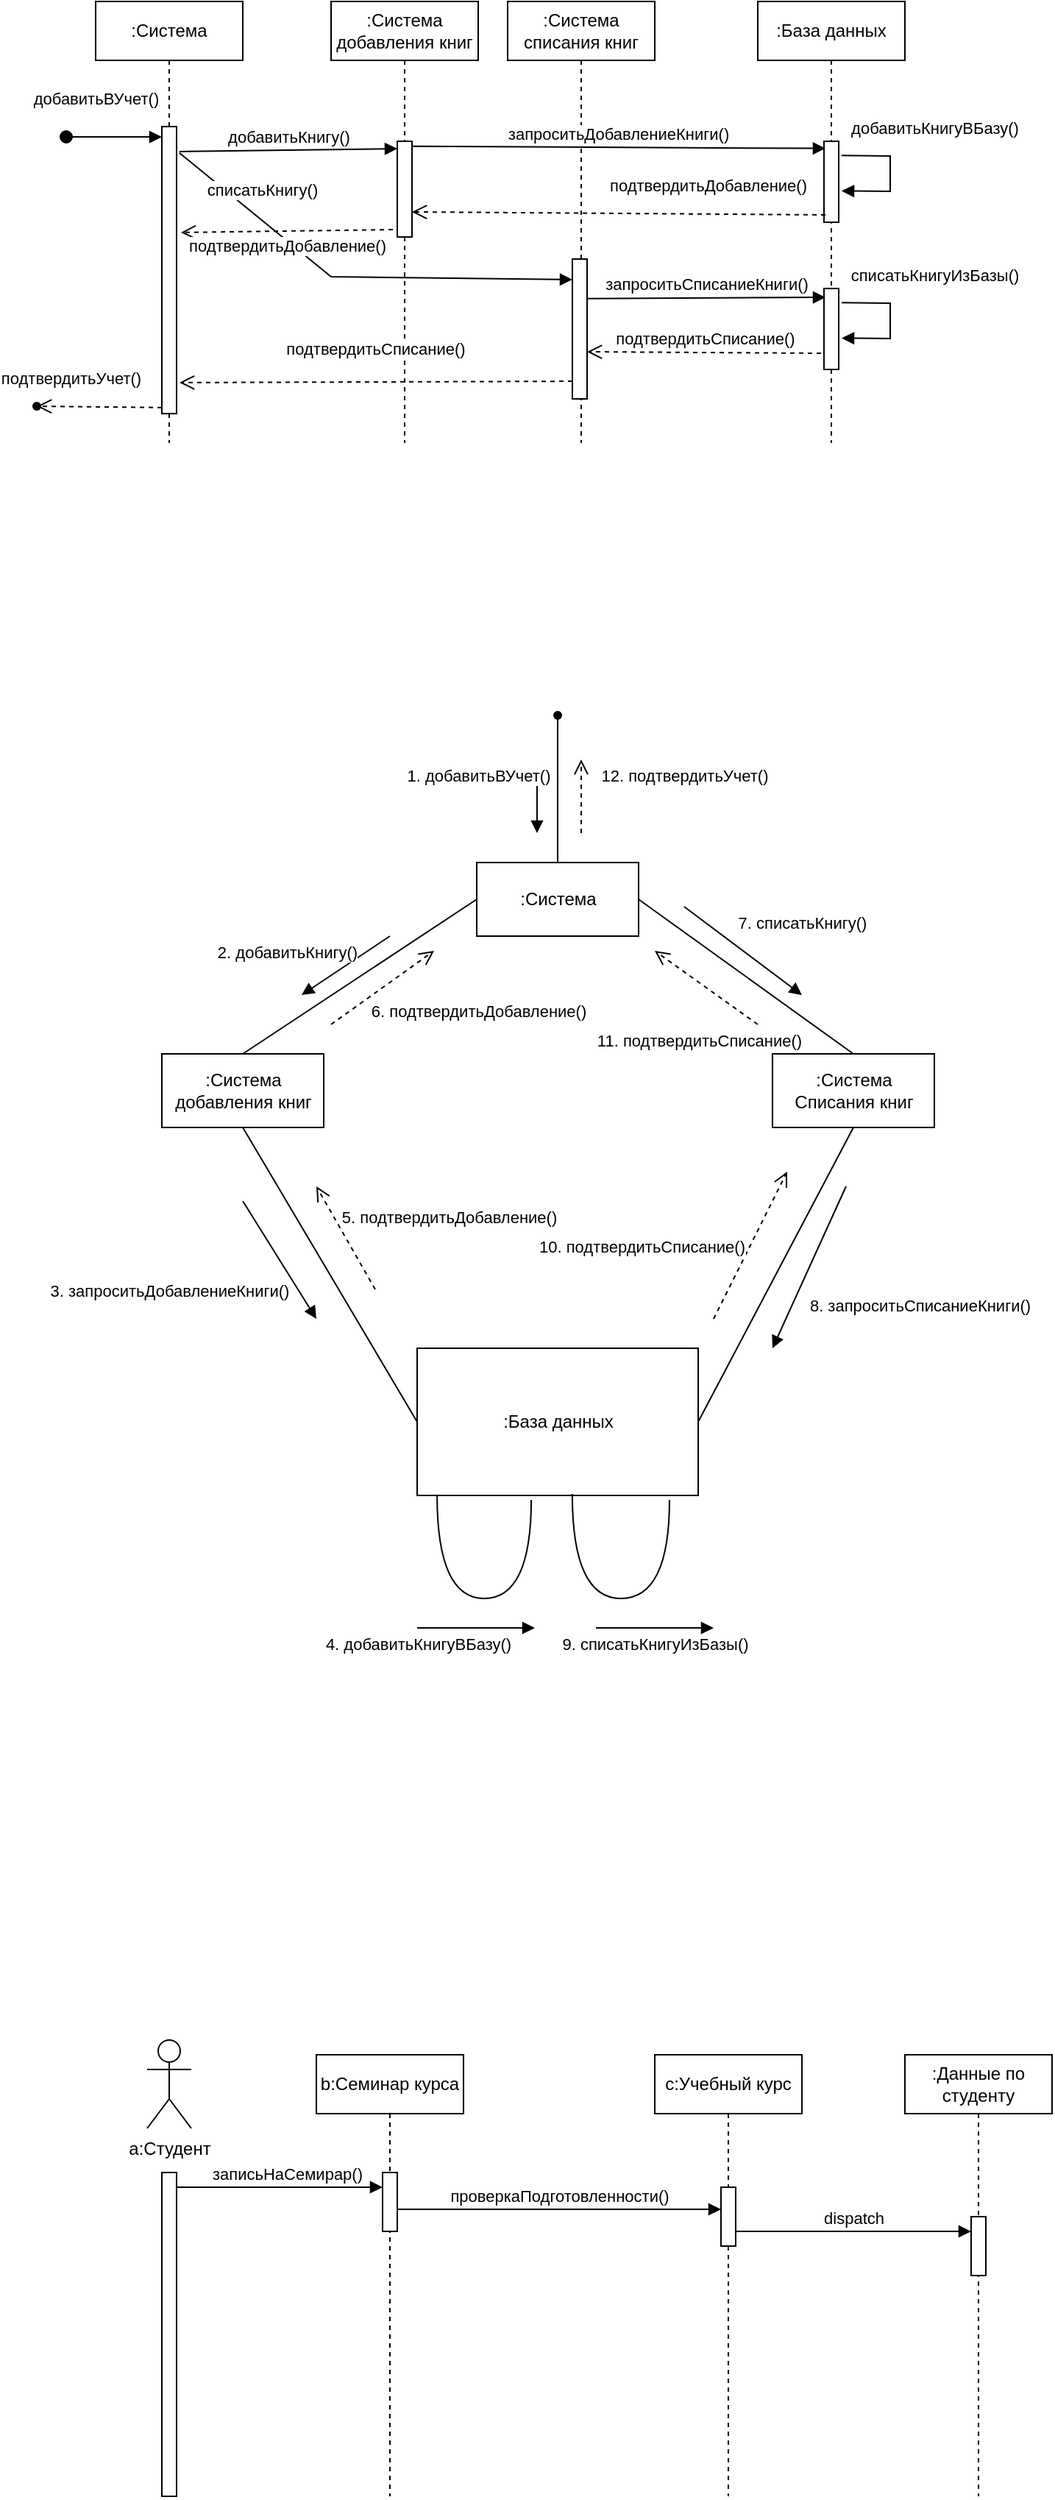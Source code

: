 <mxfile version="21.0.6" type="github">
  <diagram id="tuKGfG5eKeDsHUazF-pp" name="Страница 1">
    <mxGraphModel dx="493" dy="370" grid="1" gridSize="10" guides="1" tooltips="1" connect="1" arrows="1" fold="1" page="1" pageScale="1" pageWidth="827" pageHeight="1169" math="0" shadow="0">
      <root>
        <mxCell id="0" />
        <mxCell id="1" parent="0" />
        <mxCell id="JLdi7RP3N2sEZm00f1cI-3" value=":Система" style="shape=umlLifeline;perimeter=lifelinePerimeter;whiteSpace=wrap;html=1;container=1;collapsible=0;recursiveResize=0;outlineConnect=0;" parent="1" vertex="1">
          <mxGeometry x="80" y="285" width="100" height="300" as="geometry" />
        </mxCell>
        <mxCell id="JLdi7RP3N2sEZm00f1cI-4" value="" style="html=1;points=[];perimeter=orthogonalPerimeter;" parent="JLdi7RP3N2sEZm00f1cI-3" vertex="1">
          <mxGeometry x="45" y="85" width="10" height="195" as="geometry" />
        </mxCell>
        <mxCell id="JLdi7RP3N2sEZm00f1cI-5" value="добавитьВУчет()" style="html=1;verticalAlign=bottom;startArrow=oval;startFill=1;endArrow=block;startSize=8;rounded=0;entryX=0;entryY=0.036;entryDx=0;entryDy=0;entryPerimeter=0;" parent="1" target="JLdi7RP3N2sEZm00f1cI-4" edge="1">
          <mxGeometry x="-0.385" y="17" width="60" relative="1" as="geometry">
            <mxPoint x="60" y="377" as="sourcePoint" />
            <mxPoint x="160" y="380" as="targetPoint" />
            <mxPoint as="offset" />
          </mxGeometry>
        </mxCell>
        <mxCell id="JLdi7RP3N2sEZm00f1cI-6" value=":Система добавления книг" style="shape=umlLifeline;perimeter=lifelinePerimeter;whiteSpace=wrap;html=1;container=1;collapsible=0;recursiveResize=0;outlineConnect=0;" parent="1" vertex="1">
          <mxGeometry x="240" y="285" width="100" height="300" as="geometry" />
        </mxCell>
        <mxCell id="JLdi7RP3N2sEZm00f1cI-8" value="" style="html=1;points=[];perimeter=orthogonalPerimeter;" parent="JLdi7RP3N2sEZm00f1cI-6" vertex="1">
          <mxGeometry x="45" y="95" width="10" height="65" as="geometry" />
        </mxCell>
        <mxCell id="JLdi7RP3N2sEZm00f1cI-7" value=":Система списания книг" style="shape=umlLifeline;perimeter=lifelinePerimeter;whiteSpace=wrap;html=1;container=1;collapsible=0;recursiveResize=0;outlineConnect=0;" parent="1" vertex="1">
          <mxGeometry x="360" y="285" width="100" height="300" as="geometry" />
        </mxCell>
        <mxCell id="JLdi7RP3N2sEZm00f1cI-11" value="" style="html=1;points=[];perimeter=orthogonalPerimeter;" parent="JLdi7RP3N2sEZm00f1cI-7" vertex="1">
          <mxGeometry x="44" y="175" width="10" height="95" as="geometry" />
        </mxCell>
        <mxCell id="JLdi7RP3N2sEZm00f1cI-9" value="добавитьКнигу()" style="html=1;verticalAlign=bottom;endArrow=block;rounded=0;exitX=1.2;exitY=0.087;exitDx=0;exitDy=0;exitPerimeter=0;entryX=0;entryY=0.077;entryDx=0;entryDy=0;entryPerimeter=0;" parent="1" source="JLdi7RP3N2sEZm00f1cI-4" target="JLdi7RP3N2sEZm00f1cI-8" edge="1">
          <mxGeometry width="80" relative="1" as="geometry">
            <mxPoint x="180" y="380" as="sourcePoint" />
            <mxPoint x="260" y="380" as="targetPoint" />
          </mxGeometry>
        </mxCell>
        <mxCell id="JLdi7RP3N2sEZm00f1cI-12" value="списатьКнигу()" style="html=1;verticalAlign=bottom;endArrow=block;rounded=0;entryX=0;entryY=0.147;entryDx=0;entryDy=0;entryPerimeter=0;exitX=1.2;exitY=0.092;exitDx=0;exitDy=0;exitPerimeter=0;" parent="1" source="JLdi7RP3N2sEZm00f1cI-4" target="JLdi7RP3N2sEZm00f1cI-11" edge="1">
          <mxGeometry x="-0.56" y="9" width="80" relative="1" as="geometry">
            <mxPoint x="230" y="480" as="sourcePoint" />
            <mxPoint x="560" y="400" as="targetPoint" />
            <mxPoint as="offset" />
            <Array as="points">
              <mxPoint x="240" y="472" />
            </Array>
          </mxGeometry>
        </mxCell>
        <mxCell id="JLdi7RP3N2sEZm00f1cI-13" value=":База данных" style="shape=umlLifeline;perimeter=lifelinePerimeter;whiteSpace=wrap;html=1;container=1;collapsible=0;recursiveResize=0;outlineConnect=0;" parent="1" vertex="1">
          <mxGeometry x="530" y="285" width="100" height="300" as="geometry" />
        </mxCell>
        <mxCell id="FKkt8DUy-5Z0HEHGqQdj-4" value="" style="html=1;points=[];perimeter=orthogonalPerimeter;" parent="JLdi7RP3N2sEZm00f1cI-13" vertex="1">
          <mxGeometry x="45" y="95" width="10" height="55" as="geometry" />
        </mxCell>
        <mxCell id="FKkt8DUy-5Z0HEHGqQdj-8" value="добавитьКнигуВБазу()" style="html=1;verticalAlign=bottom;endArrow=block;rounded=0;exitX=1.2;exitY=0.175;exitDx=0;exitDy=0;exitPerimeter=0;entryX=1.2;entryY=0.613;entryDx=0;entryDy=0;entryPerimeter=0;" parent="JLdi7RP3N2sEZm00f1cI-13" source="FKkt8DUy-5Z0HEHGqQdj-4" target="FKkt8DUy-5Z0HEHGqQdj-4" edge="1">
          <mxGeometry x="-0.267" y="32" width="80" relative="1" as="geometry">
            <mxPoint x="120" y="125" as="sourcePoint" />
            <mxPoint x="200" y="125" as="targetPoint" />
            <Array as="points">
              <mxPoint x="90" y="105" />
              <mxPoint x="90" y="129" />
            </Array>
            <mxPoint x="-2" y="-10" as="offset" />
          </mxGeometry>
        </mxCell>
        <mxCell id="FKkt8DUy-5Z0HEHGqQdj-10" value="" style="html=1;points=[];perimeter=orthogonalPerimeter;" parent="JLdi7RP3N2sEZm00f1cI-13" vertex="1">
          <mxGeometry x="45" y="195" width="10" height="55" as="geometry" />
        </mxCell>
        <mxCell id="FKkt8DUy-5Z0HEHGqQdj-11" value="списатьКнигуИзБазы()" style="html=1;verticalAlign=bottom;endArrow=block;rounded=0;exitX=1.2;exitY=0.175;exitDx=0;exitDy=0;exitPerimeter=0;entryX=1.2;entryY=0.613;entryDx=0;entryDy=0;entryPerimeter=0;" parent="JLdi7RP3N2sEZm00f1cI-13" source="FKkt8DUy-5Z0HEHGqQdj-10" target="FKkt8DUy-5Z0HEHGqQdj-10" edge="1">
          <mxGeometry x="-0.267" y="32" width="80" relative="1" as="geometry">
            <mxPoint x="-360" y="-60" as="sourcePoint" />
            <mxPoint x="-280" y="-60" as="targetPoint" />
            <Array as="points">
              <mxPoint x="90" y="205" />
              <mxPoint x="90" y="229" />
            </Array>
            <mxPoint x="-2" y="-10" as="offset" />
          </mxGeometry>
        </mxCell>
        <mxCell id="FKkt8DUy-5Z0HEHGqQdj-5" value="запроситьДобавлениеКниги()" style="html=1;verticalAlign=bottom;endArrow=block;rounded=0;exitX=1;exitY=0.052;exitDx=0;exitDy=0;exitPerimeter=0;entryX=0.1;entryY=0.088;entryDx=0;entryDy=0;entryPerimeter=0;" parent="1" source="JLdi7RP3N2sEZm00f1cI-8" target="FKkt8DUy-5Z0HEHGqQdj-4" edge="1">
          <mxGeometry width="80" relative="1" as="geometry">
            <mxPoint x="370" y="480" as="sourcePoint" />
            <mxPoint x="510" y="388" as="targetPoint" />
          </mxGeometry>
        </mxCell>
        <mxCell id="FKkt8DUy-5Z0HEHGqQdj-9" value="подтвердитьДобавление()" style="html=1;verticalAlign=bottom;endArrow=open;dashed=1;endSize=8;rounded=0;exitX=0.1;exitY=0.909;exitDx=0;exitDy=0;exitPerimeter=0;entryX=1;entryY=0.738;entryDx=0;entryDy=0;entryPerimeter=0;" parent="1" source="FKkt8DUy-5Z0HEHGqQdj-4" target="JLdi7RP3N2sEZm00f1cI-8" edge="1">
          <mxGeometry x="-0.429" y="-10" relative="1" as="geometry">
            <mxPoint x="460" y="670" as="sourcePoint" />
            <mxPoint x="300" y="430" as="targetPoint" />
            <Array as="points" />
            <mxPoint as="offset" />
          </mxGeometry>
        </mxCell>
        <mxCell id="FKkt8DUy-5Z0HEHGqQdj-12" value="запроситьСписаниеКниги()" style="html=1;verticalAlign=bottom;endArrow=block;rounded=0;entryX=0.1;entryY=0.109;entryDx=0;entryDy=0;entryPerimeter=0;exitX=0.54;exitY=0.673;exitDx=0;exitDy=0;exitPerimeter=0;" parent="1" source="JLdi7RP3N2sEZm00f1cI-7" target="FKkt8DUy-5Z0HEHGqQdj-10" edge="1">
          <mxGeometry width="80" relative="1" as="geometry">
            <mxPoint x="420" y="490" as="sourcePoint" />
            <mxPoint x="450" y="480" as="targetPoint" />
          </mxGeometry>
        </mxCell>
        <mxCell id="FKkt8DUy-5Z0HEHGqQdj-13" value="подтвердитьСписание()" style="html=1;verticalAlign=bottom;endArrow=open;dashed=1;endSize=8;rounded=0;exitX=-0.2;exitY=0.8;exitDx=0;exitDy=0;exitPerimeter=0;entryX=1;entryY=0.663;entryDx=0;entryDy=0;entryPerimeter=0;" parent="1" source="FKkt8DUy-5Z0HEHGqQdj-10" target="JLdi7RP3N2sEZm00f1cI-11" edge="1">
          <mxGeometry relative="1" as="geometry">
            <mxPoint x="450" y="480" as="sourcePoint" />
            <mxPoint x="370" y="480" as="targetPoint" />
          </mxGeometry>
        </mxCell>
        <mxCell id="FKkt8DUy-5Z0HEHGqQdj-14" value="подтвердитьДобавление()" style="html=1;verticalAlign=bottom;endArrow=open;dashed=1;endSize=8;rounded=0;exitX=-0.3;exitY=0.923;exitDx=0;exitDy=0;exitPerimeter=0;entryX=1.3;entryY=0.369;entryDx=0;entryDy=0;entryPerimeter=0;" parent="1" source="JLdi7RP3N2sEZm00f1cI-8" target="JLdi7RP3N2sEZm00f1cI-4" edge="1">
          <mxGeometry x="0.004" y="19" relative="1" as="geometry">
            <mxPoint x="250" y="660" as="sourcePoint" />
            <mxPoint x="170" y="660" as="targetPoint" />
            <mxPoint as="offset" />
          </mxGeometry>
        </mxCell>
        <mxCell id="FKkt8DUy-5Z0HEHGqQdj-15" value="подтвердитьСписание()" style="html=1;verticalAlign=bottom;endArrow=open;dashed=1;endSize=8;rounded=0;exitX=0;exitY=0.874;exitDx=0;exitDy=0;exitPerimeter=0;entryX=1.2;entryY=0.892;entryDx=0;entryDy=0;entryPerimeter=0;" parent="1" source="JLdi7RP3N2sEZm00f1cI-11" target="JLdi7RP3N2sEZm00f1cI-4" edge="1">
          <mxGeometry x="0.003" y="-13" relative="1" as="geometry">
            <mxPoint x="320" y="690" as="sourcePoint" />
            <mxPoint x="240" y="690" as="targetPoint" />
            <mxPoint as="offset" />
          </mxGeometry>
        </mxCell>
        <mxCell id="FKkt8DUy-5Z0HEHGqQdj-19" value="подтвердитьУчет()" style="html=1;verticalAlign=bottom;endArrow=open;dashed=1;endSize=8;rounded=0;exitX=0;exitY=0.979;exitDx=0;exitDy=0;exitPerimeter=0;entryX=1.15;entryY=0.575;entryDx=0;entryDy=0;entryPerimeter=0;" parent="1" source="JLdi7RP3N2sEZm00f1cI-4" target="FKkt8DUy-5Z0HEHGqQdj-20" edge="1">
          <mxGeometry x="0.47" y="-10" relative="1" as="geometry">
            <mxPoint x="120" y="560" as="sourcePoint" />
            <mxPoint x="50" y="560" as="targetPoint" />
            <mxPoint as="offset" />
          </mxGeometry>
        </mxCell>
        <mxCell id="FKkt8DUy-5Z0HEHGqQdj-20" value="" style="shape=waypoint;sketch=0;fillStyle=solid;size=6;pointerEvents=1;points=[];fillColor=none;resizable=0;rotatable=0;perimeter=centerPerimeter;snapToPoint=1;" parent="1" vertex="1">
          <mxGeometry x="20" y="540" width="40" height="40" as="geometry" />
        </mxCell>
        <mxCell id="FKkt8DUy-5Z0HEHGqQdj-25" value="" style="shape=waypoint;sketch=0;fillStyle=solid;size=6;pointerEvents=1;points=[];fillColor=none;resizable=0;rotatable=0;perimeter=centerPerimeter;snapToPoint=1;" parent="1" vertex="1">
          <mxGeometry x="374" y="750" width="40" height="40" as="geometry" />
        </mxCell>
        <mxCell id="FKkt8DUy-5Z0HEHGqQdj-26" value=":Система" style="html=1;" parent="1" vertex="1">
          <mxGeometry x="339" y="870" width="110" height="50" as="geometry" />
        </mxCell>
        <mxCell id="FKkt8DUy-5Z0HEHGqQdj-27" value="" style="endArrow=none;html=1;rounded=0;exitX=0.5;exitY=0;exitDx=0;exitDy=0;entryX=0.525;entryY=1.075;entryDx=0;entryDy=0;entryPerimeter=0;" parent="1" source="FKkt8DUy-5Z0HEHGqQdj-26" target="FKkt8DUy-5Z0HEHGqQdj-25" edge="1">
          <mxGeometry width="50" height="50" relative="1" as="geometry">
            <mxPoint x="390" y="700" as="sourcePoint" />
            <mxPoint x="440" y="650" as="targetPoint" />
          </mxGeometry>
        </mxCell>
        <mxCell id="FKkt8DUy-5Z0HEHGqQdj-28" value="1. добавитьВУчет()" style="html=1;verticalAlign=bottom;endArrow=block;rounded=0;" parent="1" edge="1">
          <mxGeometry x="-0.5" y="-40" width="80" relative="1" as="geometry">
            <mxPoint x="380" y="810" as="sourcePoint" />
            <mxPoint x="380" y="850" as="targetPoint" />
            <mxPoint as="offset" />
          </mxGeometry>
        </mxCell>
        <mxCell id="FKkt8DUy-5Z0HEHGqQdj-29" value="12. подтвердитьУчет()" style="html=1;verticalAlign=bottom;endArrow=open;dashed=1;endSize=8;rounded=0;" parent="1" edge="1">
          <mxGeometry x="0.2" y="-70" relative="1" as="geometry">
            <mxPoint x="410" y="850" as="sourcePoint" />
            <mxPoint x="410" y="800" as="targetPoint" />
            <mxPoint as="offset" />
          </mxGeometry>
        </mxCell>
        <mxCell id="FKkt8DUy-5Z0HEHGqQdj-30" value=":Система &lt;br&gt;добавления книг" style="html=1;" parent="1" vertex="1">
          <mxGeometry x="125" y="1000" width="110" height="50" as="geometry" />
        </mxCell>
        <mxCell id="FKkt8DUy-5Z0HEHGqQdj-31" value="" style="endArrow=none;html=1;rounded=0;exitX=0.5;exitY=0;exitDx=0;exitDy=0;entryX=0;entryY=0.5;entryDx=0;entryDy=0;" parent="1" source="FKkt8DUy-5Z0HEHGqQdj-30" target="FKkt8DUy-5Z0HEHGqQdj-26" edge="1">
          <mxGeometry width="50" height="50" relative="1" as="geometry">
            <mxPoint x="180" y="960" as="sourcePoint" />
            <mxPoint x="230" y="910" as="targetPoint" />
          </mxGeometry>
        </mxCell>
        <mxCell id="FKkt8DUy-5Z0HEHGqQdj-32" value=":База данных" style="html=1;" parent="1" vertex="1">
          <mxGeometry x="298.5" y="1200" width="191" height="100" as="geometry" />
        </mxCell>
        <mxCell id="FKkt8DUy-5Z0HEHGqQdj-33" value="" style="endArrow=none;html=1;rounded=0;entryX=0.5;entryY=1;entryDx=0;entryDy=0;exitX=0;exitY=0.5;exitDx=0;exitDy=0;" parent="1" source="FKkt8DUy-5Z0HEHGqQdj-32" target="FKkt8DUy-5Z0HEHGqQdj-30" edge="1">
          <mxGeometry width="50" height="50" relative="1" as="geometry">
            <mxPoint x="170" y="1210" as="sourcePoint" />
            <mxPoint x="220" y="1160" as="targetPoint" />
          </mxGeometry>
        </mxCell>
        <mxCell id="FKkt8DUy-5Z0HEHGqQdj-35" value="" style="endArrow=none;html=1;rounded=0;edgeStyle=orthogonalEdgeStyle;curved=1;exitX=0.071;exitY=1;exitDx=0;exitDy=0;exitPerimeter=0;entryX=0.406;entryY=1.03;entryDx=0;entryDy=0;entryPerimeter=0;" parent="1" source="FKkt8DUy-5Z0HEHGqQdj-32" target="FKkt8DUy-5Z0HEHGqQdj-32" edge="1">
          <mxGeometry width="50" height="50" relative="1" as="geometry">
            <mxPoint x="330" y="1410" as="sourcePoint" />
            <mxPoint x="360" y="1400" as="targetPoint" />
            <Array as="points">
              <mxPoint x="312" y="1370" />
              <mxPoint x="376" y="1370" />
            </Array>
          </mxGeometry>
        </mxCell>
        <mxCell id="FKkt8DUy-5Z0HEHGqQdj-36" value="" style="endArrow=none;html=1;rounded=0;edgeStyle=orthogonalEdgeStyle;curved=1;exitX=0.552;exitY=0.99;exitDx=0;exitDy=0;exitPerimeter=0;entryX=0.903;entryY=1.03;entryDx=0;entryDy=0;entryPerimeter=0;" parent="1" source="FKkt8DUy-5Z0HEHGqQdj-32" target="FKkt8DUy-5Z0HEHGqQdj-32" edge="1">
          <mxGeometry width="50" height="50" relative="1" as="geometry">
            <mxPoint x="414.001" y="1310" as="sourcePoint" />
            <mxPoint x="477.986" y="1313" as="targetPoint" />
            <Array as="points">
              <mxPoint x="404" y="1370" />
              <mxPoint x="470" y="1370" />
            </Array>
          </mxGeometry>
        </mxCell>
        <mxCell id="FKkt8DUy-5Z0HEHGqQdj-37" value=":Система &lt;br&gt;Списания книг" style="html=1;" parent="1" vertex="1">
          <mxGeometry x="540" y="1000" width="110" height="50" as="geometry" />
        </mxCell>
        <mxCell id="FKkt8DUy-5Z0HEHGqQdj-38" value="" style="endArrow=none;html=1;rounded=0;curved=1;exitX=1;exitY=0.5;exitDx=0;exitDy=0;entryX=0.5;entryY=1;entryDx=0;entryDy=0;" parent="1" source="FKkt8DUy-5Z0HEHGqQdj-32" target="FKkt8DUy-5Z0HEHGqQdj-37" edge="1">
          <mxGeometry width="50" height="50" relative="1" as="geometry">
            <mxPoint x="390" y="1110" as="sourcePoint" />
            <mxPoint x="440" y="1060" as="targetPoint" />
          </mxGeometry>
        </mxCell>
        <mxCell id="FKkt8DUy-5Z0HEHGqQdj-39" value="" style="endArrow=none;html=1;rounded=0;curved=1;exitX=0.5;exitY=0;exitDx=0;exitDy=0;entryX=1;entryY=0.5;entryDx=0;entryDy=0;" parent="1" source="FKkt8DUy-5Z0HEHGqQdj-37" target="FKkt8DUy-5Z0HEHGqQdj-26" edge="1">
          <mxGeometry width="50" height="50" relative="1" as="geometry">
            <mxPoint x="570" y="960" as="sourcePoint" />
            <mxPoint x="620" y="910" as="targetPoint" />
          </mxGeometry>
        </mxCell>
        <mxCell id="FKkt8DUy-5Z0HEHGqQdj-40" value="2. добавитьКнигу()" style="html=1;verticalAlign=bottom;endArrow=block;rounded=0;curved=1;" parent="1" edge="1">
          <mxGeometry x="0.923" y="-22" width="80" relative="1" as="geometry">
            <mxPoint x="280" y="920" as="sourcePoint" />
            <mxPoint x="220" y="960" as="targetPoint" />
            <mxPoint as="offset" />
          </mxGeometry>
        </mxCell>
        <mxCell id="FKkt8DUy-5Z0HEHGqQdj-41" value="3. запроситьДобавлениеКниги()" style="html=1;verticalAlign=bottom;endArrow=block;rounded=0;curved=1;" parent="1" edge="1">
          <mxGeometry x="-0.303" y="-79" width="80" relative="1" as="geometry">
            <mxPoint x="180" y="1100" as="sourcePoint" />
            <mxPoint x="230" y="1180" as="targetPoint" />
            <mxPoint as="offset" />
          </mxGeometry>
        </mxCell>
        <mxCell id="FKkt8DUy-5Z0HEHGqQdj-42" value="4. добавитьКнигуВБазу()" style="html=1;verticalAlign=bottom;endArrow=block;rounded=0;curved=1;" parent="1" edge="1">
          <mxGeometry x="-1" y="-20" width="80" relative="1" as="geometry">
            <mxPoint x="298.5" y="1390" as="sourcePoint" />
            <mxPoint x="378.5" y="1390" as="targetPoint" />
            <mxPoint as="offset" />
          </mxGeometry>
        </mxCell>
        <mxCell id="FKkt8DUy-5Z0HEHGqQdj-43" value="5. подтвердитьДобавление()" style="html=1;verticalAlign=bottom;endArrow=open;dashed=1;endSize=8;rounded=0;curved=1;" parent="1" edge="1">
          <mxGeometry x="-0.754" y="-63" relative="1" as="geometry">
            <mxPoint x="270" y="1160" as="sourcePoint" />
            <mxPoint x="230" y="1090" as="targetPoint" />
            <mxPoint as="offset" />
          </mxGeometry>
        </mxCell>
        <mxCell id="FKkt8DUy-5Z0HEHGqQdj-44" value="6. подтвердитьДобавление()" style="html=1;verticalAlign=bottom;endArrow=open;dashed=1;endSize=8;rounded=0;curved=1;" parent="1" edge="1">
          <mxGeometry x="0.892" y="-58" relative="1" as="geometry">
            <mxPoint x="240" y="980" as="sourcePoint" />
            <mxPoint x="310" y="930" as="targetPoint" />
            <mxPoint as="offset" />
          </mxGeometry>
        </mxCell>
        <mxCell id="FKkt8DUy-5Z0HEHGqQdj-45" value="7. списатьКнигу()" style="html=1;verticalAlign=bottom;endArrow=block;rounded=0;curved=1;" parent="1" edge="1">
          <mxGeometry x="0.52" y="32" width="80" relative="1" as="geometry">
            <mxPoint x="480" y="900" as="sourcePoint" />
            <mxPoint x="560" y="960" as="targetPoint" />
            <mxPoint as="offset" />
          </mxGeometry>
        </mxCell>
        <mxCell id="FKkt8DUy-5Z0HEHGqQdj-46" value="8. запроситьСписаниеКниги()" style="html=1;verticalAlign=bottom;endArrow=block;rounded=0;curved=1;" parent="1" edge="1">
          <mxGeometry x="0.014" y="83" width="80" relative="1" as="geometry">
            <mxPoint x="590" y="1090" as="sourcePoint" />
            <mxPoint x="540" y="1200" as="targetPoint" />
            <mxPoint as="offset" />
          </mxGeometry>
        </mxCell>
        <mxCell id="FKkt8DUy-5Z0HEHGqQdj-47" value="9. списатьКнигуИзБазы()" style="html=1;verticalAlign=bottom;endArrow=block;rounded=0;curved=1;" parent="1" edge="1">
          <mxGeometry y="-20" width="80" relative="1" as="geometry">
            <mxPoint x="420" y="1390" as="sourcePoint" />
            <mxPoint x="500" y="1390" as="targetPoint" />
            <mxPoint as="offset" />
          </mxGeometry>
        </mxCell>
        <mxCell id="FKkt8DUy-5Z0HEHGqQdj-48" value="10. подтвердитьСписание()" style="html=1;verticalAlign=bottom;endArrow=open;dashed=1;endSize=8;rounded=0;curved=1;" parent="1" edge="1">
          <mxGeometry x="-0.76" y="63" relative="1" as="geometry">
            <mxPoint x="500" y="1180" as="sourcePoint" />
            <mxPoint x="550" y="1080" as="targetPoint" />
            <mxPoint x="1" as="offset" />
          </mxGeometry>
        </mxCell>
        <mxCell id="FKkt8DUy-5Z0HEHGqQdj-49" value="11. подтвердитьСписание()" style="html=1;verticalAlign=bottom;endArrow=open;dashed=1;endSize=8;rounded=0;curved=1;" parent="1" edge="1">
          <mxGeometry x="-0.513" y="40" relative="1" as="geometry">
            <mxPoint x="530" y="980" as="sourcePoint" />
            <mxPoint x="460" y="930" as="targetPoint" />
            <mxPoint as="offset" />
          </mxGeometry>
        </mxCell>
        <mxCell id="aZN-3JPKK4wE17QASu8p-5" value="а:Студент" style="shape=umlActor;verticalLabelPosition=bottom;verticalAlign=top;html=1;" vertex="1" parent="1">
          <mxGeometry x="115" y="1670" width="30" height="60" as="geometry" />
        </mxCell>
        <mxCell id="aZN-3JPKK4wE17QASu8p-6" value="" style="endArrow=none;dashed=1;html=1;rounded=0;" edge="1" parent="1">
          <mxGeometry width="50" height="50" relative="1" as="geometry">
            <mxPoint x="130" y="1980" as="sourcePoint" />
            <mxPoint x="130" y="1760" as="targetPoint" />
          </mxGeometry>
        </mxCell>
        <mxCell id="aZN-3JPKK4wE17QASu8p-9" value="" style="html=1;points=[];perimeter=orthogonalPerimeter;outlineConnect=0;targetShapes=umlLifeline;portConstraint=eastwest;newEdgeStyle={&quot;edgeStyle&quot;:&quot;elbowEdgeStyle&quot;,&quot;elbow&quot;:&quot;vertical&quot;,&quot;curved&quot;:0,&quot;rounded&quot;:0};" vertex="1" parent="1">
          <mxGeometry x="125" y="1760" width="10" height="220" as="geometry" />
        </mxCell>
        <mxCell id="aZN-3JPKK4wE17QASu8p-10" value="b:Семинар курса" style="shape=umlLifeline;perimeter=lifelinePerimeter;whiteSpace=wrap;html=1;container=1;dropTarget=0;collapsible=0;recursiveResize=0;outlineConnect=0;portConstraint=eastwest;newEdgeStyle={&quot;edgeStyle&quot;:&quot;elbowEdgeStyle&quot;,&quot;elbow&quot;:&quot;vertical&quot;,&quot;curved&quot;:0,&quot;rounded&quot;:0};" vertex="1" parent="1">
          <mxGeometry x="230" y="1680" width="100" height="300" as="geometry" />
        </mxCell>
        <mxCell id="aZN-3JPKK4wE17QASu8p-12" value="" style="html=1;points=[];perimeter=orthogonalPerimeter;outlineConnect=0;targetShapes=umlLifeline;portConstraint=eastwest;newEdgeStyle={&quot;edgeStyle&quot;:&quot;elbowEdgeStyle&quot;,&quot;elbow&quot;:&quot;vertical&quot;,&quot;curved&quot;:0,&quot;rounded&quot;:0};" vertex="1" parent="aZN-3JPKK4wE17QASu8p-10">
          <mxGeometry x="45" y="80" width="10" height="40" as="geometry" />
        </mxCell>
        <mxCell id="aZN-3JPKK4wE17QASu8p-11" value="записьНаСемирар()" style="html=1;verticalAlign=bottom;endArrow=block;edgeStyle=elbowEdgeStyle;elbow=vertical;curved=0;rounded=0;" edge="1" parent="1" target="aZN-3JPKK4wE17QASu8p-12">
          <mxGeometry x="0.072" width="80" relative="1" as="geometry">
            <mxPoint x="135" y="1769.952" as="sourcePoint" />
            <mxPoint x="270" y="1770" as="targetPoint" />
            <Array as="points">
              <mxPoint x="200" y="1770" />
            </Array>
            <mxPoint as="offset" />
          </mxGeometry>
        </mxCell>
        <mxCell id="aZN-3JPKK4wE17QASu8p-13" value="с:Учебный курс" style="shape=umlLifeline;perimeter=lifelinePerimeter;whiteSpace=wrap;html=1;container=1;dropTarget=0;collapsible=0;recursiveResize=0;outlineConnect=0;portConstraint=eastwest;newEdgeStyle={&quot;edgeStyle&quot;:&quot;elbowEdgeStyle&quot;,&quot;elbow&quot;:&quot;vertical&quot;,&quot;curved&quot;:0,&quot;rounded&quot;:0};" vertex="1" parent="1">
          <mxGeometry x="460" y="1680" width="100" height="300" as="geometry" />
        </mxCell>
        <mxCell id="aZN-3JPKK4wE17QASu8p-14" value="" style="html=1;points=[];perimeter=orthogonalPerimeter;outlineConnect=0;targetShapes=umlLifeline;portConstraint=eastwest;newEdgeStyle={&quot;edgeStyle&quot;:&quot;elbowEdgeStyle&quot;,&quot;elbow&quot;:&quot;vertical&quot;,&quot;curved&quot;:0,&quot;rounded&quot;:0};" vertex="1" parent="aZN-3JPKK4wE17QASu8p-13">
          <mxGeometry x="45" y="90" width="10" height="40" as="geometry" />
        </mxCell>
        <mxCell id="aZN-3JPKK4wE17QASu8p-15" value="проверкаПодготовленности()" style="html=1;verticalAlign=bottom;endArrow=block;edgeStyle=elbowEdgeStyle;elbow=vertical;curved=0;rounded=0;" edge="1" parent="1" source="aZN-3JPKK4wE17QASu8p-12" target="aZN-3JPKK4wE17QASu8p-14">
          <mxGeometry width="80" relative="1" as="geometry">
            <mxPoint x="300" y="1790" as="sourcePoint" />
            <mxPoint x="380" y="1790" as="targetPoint" />
            <mxPoint as="offset" />
          </mxGeometry>
        </mxCell>
        <mxCell id="aZN-3JPKK4wE17QASu8p-16" value=":Данные по студенту" style="shape=umlLifeline;perimeter=lifelinePerimeter;whiteSpace=wrap;html=1;container=1;dropTarget=0;collapsible=0;recursiveResize=0;outlineConnect=0;portConstraint=eastwest;newEdgeStyle={&quot;edgeStyle&quot;:&quot;elbowEdgeStyle&quot;,&quot;elbow&quot;:&quot;vertical&quot;,&quot;curved&quot;:0,&quot;rounded&quot;:0};" vertex="1" parent="1">
          <mxGeometry x="630" y="1680" width="100" height="300" as="geometry" />
        </mxCell>
        <mxCell id="aZN-3JPKK4wE17QASu8p-18" value="" style="html=1;points=[];perimeter=orthogonalPerimeter;outlineConnect=0;targetShapes=umlLifeline;portConstraint=eastwest;newEdgeStyle={&quot;edgeStyle&quot;:&quot;elbowEdgeStyle&quot;,&quot;elbow&quot;:&quot;vertical&quot;,&quot;curved&quot;:0,&quot;rounded&quot;:0};" vertex="1" parent="aZN-3JPKK4wE17QASu8p-16">
          <mxGeometry x="45" y="110" width="10" height="40" as="geometry" />
        </mxCell>
        <mxCell id="aZN-3JPKK4wE17QASu8p-17" value="dispatch" style="html=1;verticalAlign=bottom;endArrow=block;edgeStyle=elbowEdgeStyle;elbow=vertical;curved=0;rounded=0;" edge="1" parent="1" source="aZN-3JPKK4wE17QASu8p-14" target="aZN-3JPKK4wE17QASu8p-18">
          <mxGeometry width="80" relative="1" as="geometry">
            <mxPoint x="580" y="1790" as="sourcePoint" />
            <mxPoint x="650" y="1850" as="targetPoint" />
          </mxGeometry>
        </mxCell>
      </root>
    </mxGraphModel>
  </diagram>
</mxfile>
